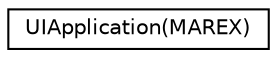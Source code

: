 digraph "类继承关系图"
{
  edge [fontname="Helvetica",fontsize="10",labelfontname="Helvetica",labelfontsize="10"];
  node [fontname="Helvetica",fontsize="10",shape=record];
  rankdir="LR";
  Node0 [label="UIApplication(MAREX)",height=0.2,width=0.4,color="black", fillcolor="white", style="filled",URL="$category_u_i_application_07_m_a_r_e_x_08.html"];
}
